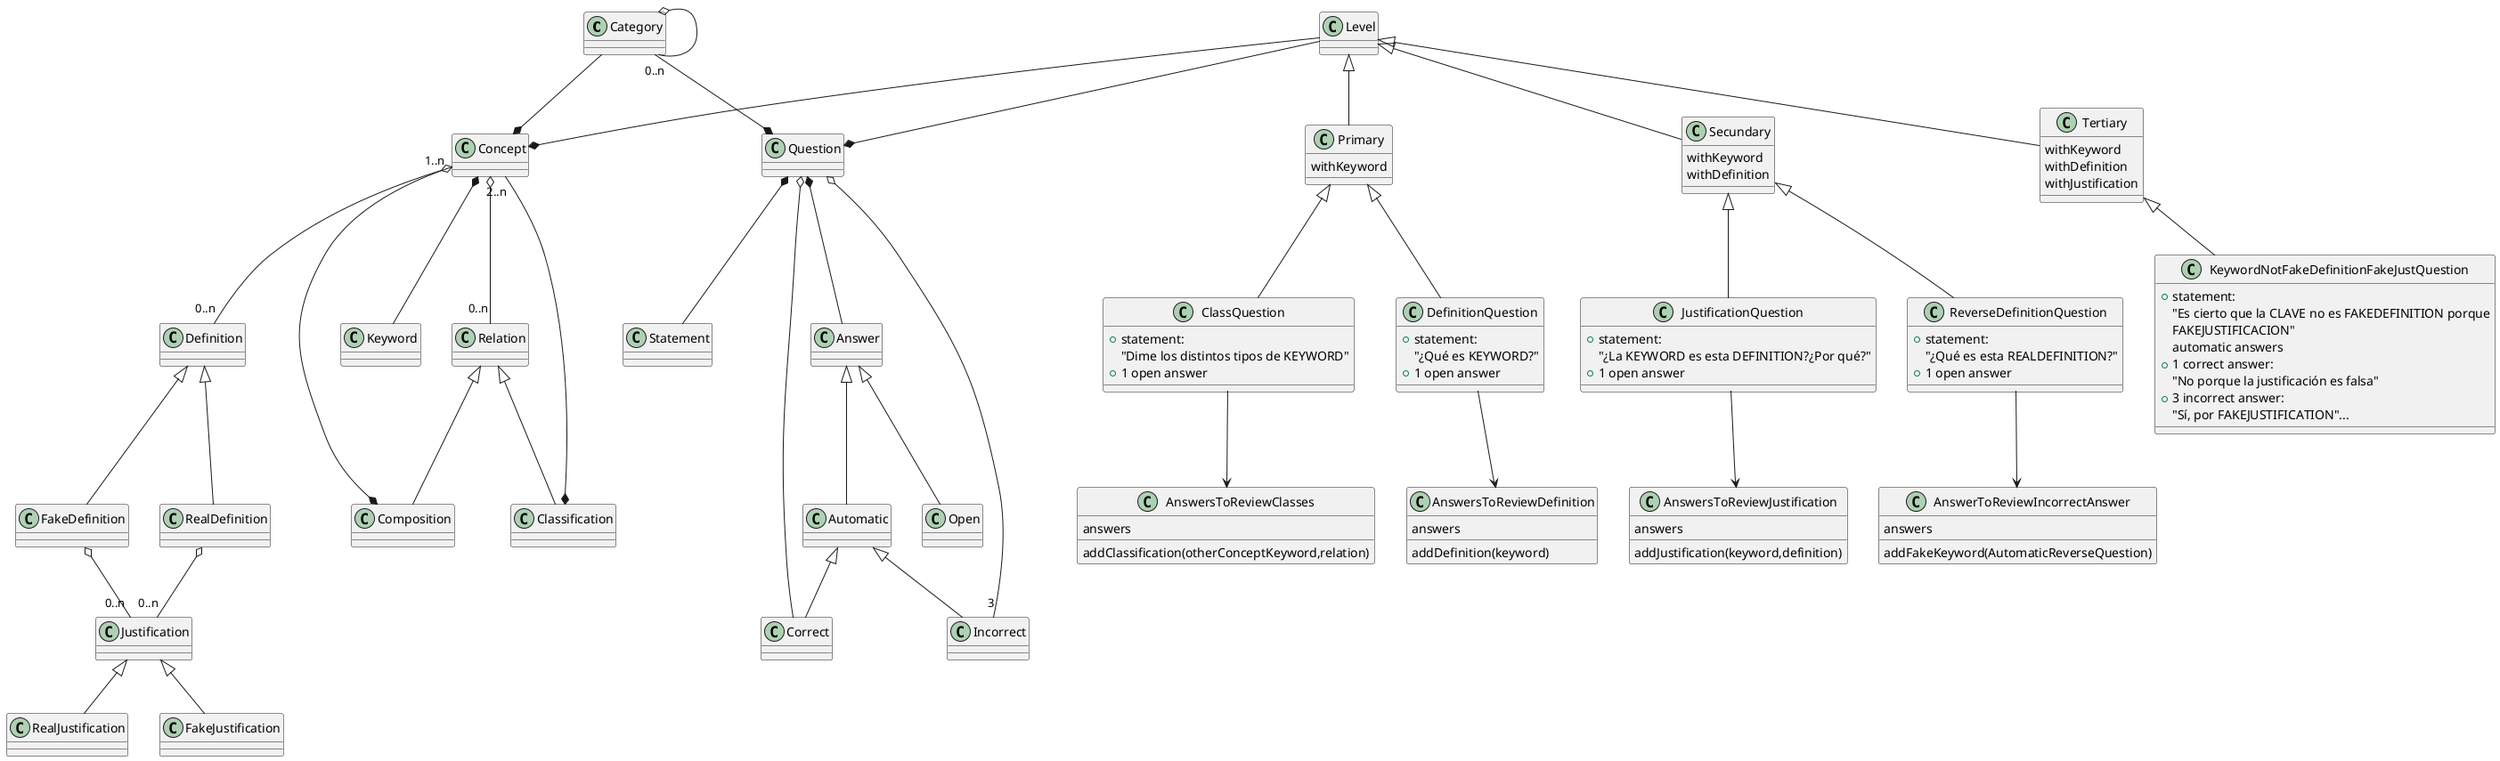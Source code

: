 @startuml ConceptDomainDetail

class Category 

class Concept

class Keyword

class Definition

class RealDefinition

class FakeDefinition

class Justification

class RealJustification

class FakeJustification

class Relation

class Classification

class Composition

class Level

class Primary {
    withKeyword
}

class Secundary {
    withKeyword
    withDefinition
}

class Tertiary {
    withKeyword
    withDefinition
    withJustification
}

class DefinitionQuestion {
    + statement:
     "¿Qué es KEYWORD?"
    + 1 open answer
}

class ReverseDefinitionQuestion {
    + statement:
     "¿Qué es esta REALDEFINITION?"
    + 1 open answer
}

class JustificationQuestion {
    +statement:
"¿La KEYWORD es esta DEFINITION?¿Por qué?"
    + 1 open answer
}

class KeywordNotFakeDefinitionFakeJustQuestion {
    +statement:
"Es cierto que la CLAVE no es FAKEDEFINITION porque
FAKEJUSTIFICACION"
automatic answers
    + 1 correct answer:
"No porque la justificación es falsa"
    + 3 incorrect answer:
"Sí, por FAKEJUSTIFICATION"...
    
}

class ClassQuestion  {
    +statement:
"Dime los distintos tipos de KEYWORD"
    + 1 open answer 
}

class Question 

class Statement

class Answer 

class Correct

class Incorrect

class AnswersToReviewDefinition {
    answers
    addDefinition(keyword)
}

class AnswersToReviewJustification {
    answers
    addJustification(keyword,definition)
}

class AnswerToReviewIncorrectAnswer {
    answers
    addFakeKeyword(AutomaticReverseQuestion)
}

class AnswersToReviewClasses {
    answers
    addClassification(otherConceptKeyword,relation)
}
Category o--"0..n" Category

Category --* Concept
Concept *-- Keyword
Concept o--"0..n" Definition
Definition <|-- RealDefinition
Definition <|-- FakeDefinition

RealDefinition o-- "0..n" Justification
FakeDefinition o-- "0..n" Justification

Justification <|-- RealJustification
Justification <|-- FakeJustification

Concept o-- "0..n" Relation
Relation <|-- Classification
Relation <|-- Composition
Classification *-- "2..n" Concept
Composition *-- "1..n" Concept

Category --* Question

Level <|-- Primary
Level <|-- Secundary
Level <|-- Tertiary
'Level <|-- WithRelations
  'WithRelations <|-- WithComposition
  'WithRelations <|-- WithClassification
 'WithRelations <|-- WithAsociation
 'WithRelations <|-- WithUse
Primary <|-- DefinitionQuestion
 'Primary <.. Keyword
 'DefinitionQuestion --|> Open
 DefinitionQuestion --> AnswersToReviewDefinition
 'AnswersToReview --> RealDefinition
 'AnswersToReview --> FakeDefinition
Secundary <|-- ReverseDefinitionQuestion
ReverseDefinitionQuestion --> AnswerToReviewIncorrectAnswer 
 'Secundary <.. Keyword
 'Secundary <.. Definition
 ' ReverseDefinitionQuestion --|> Open
 ' ReverseDefinitionQuestion --> Relation
 Secundary <|-- JustificationQuestion
  JustificationQuestion --> AnswersToReviewJustification
 ' AdvancedQuestion --> Justification
 
 'Tertiary <.. Keyword
 'Tertiary <.. Definition
 'Tertiary <.. Justification
Tertiary <|-- KeywordNotFakeDefinitionFakeJustQuestion

'WithClassification <|-- ClassQuestion
Primary <|-- ClassQuestion
ClassQuestion --> AnswersToReviewClasses

Answer <|-- Open
Answer <|-- Automatic

Level --* Concept
Level --* Question
Question *--  Statement
Question o--"3" Incorrect
Question o-- Correct
Question *-- Answer
Automatic <|-- Correct
Automatic <|-- Incorrect
@enduml
 









